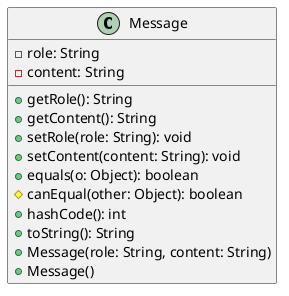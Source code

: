 @startuml
class Message [[java:edu.sru.thangiah.web.dto.Message]] {
	-role: String
	-content: String
	+getRole(): String
	+getContent(): String
	+setRole(role: String): void
	+setContent(content: String): void
	+equals(o: Object): boolean
	#canEqual(other: Object): boolean
	+hashCode(): int
	+toString(): String
	+Message(role: String, content: String)
	+Message()
}
@enduml